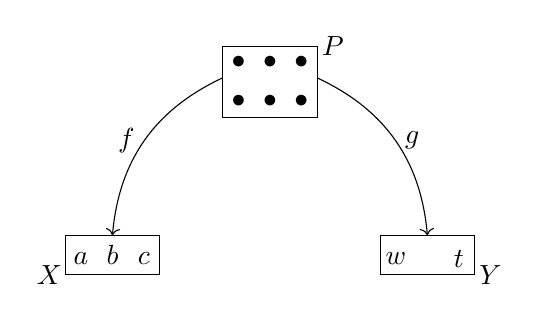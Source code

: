     \begin{tikzpicture}
    \node at (0,0) {$\bullet$};
    \node at (-0.4,0) {$\bullet$};
    \node at (0.4,0) {$\bullet$};
    \node at (0,-0.5) {$\bullet$};
    \node at (0.4,-0.5) {$\bullet$};
    \node at (-0.4,-0.5) {$\bullet$};
    \node at (0.8,0.2) {$P$};
    
    \node at (-2,-2.45) {$b$};
    \node at (-1.6,-2.5) {$c$};
    \node at (-2.4,-2.5) {$a$};
     \node at (-2.8,-2.7) {$X$};
    
    \node at (1.6,-2.5) {$w$};
    \node at (2.4,-2.5) {$t$};
    \node at (2.8,-2.7) {$Y$};
    
    \draw[draw=black] (-2.6,-2.7) rectangle ++(1.2,0.5);
    \draw[draw=black] (1.4,-2.7) rectangle ++(1.2,0.5);
    \draw[draw=black] (-0.6,-0.7) rectangle ++(1.2,0.9);
    \draw[->] (-0.6,-0.2) to[bend right]node[pos=0.5, left] {$f$}(-2,-2.2);
    \draw[->] (0.6,-0.2) to[bend left]node[pos=0.5, right] {$g$}(2,-2.2);
    \end{tikzpicture}